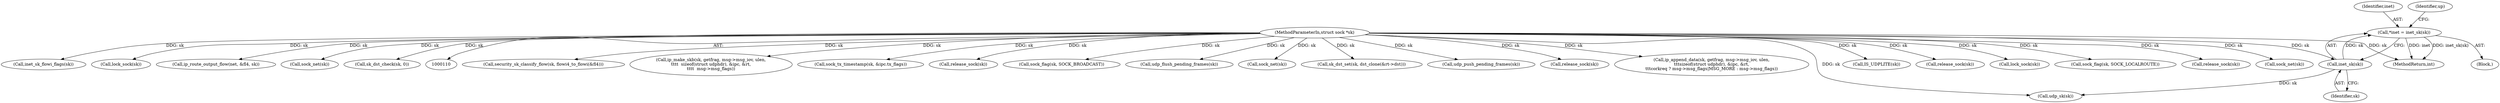 digraph "0_linux_f6d8bd051c391c1c0458a30b2a7abcd939329259_32@pointer" {
"1000117" [label="(Call,*inet = inet_sk(sk))"];
"1000119" [label="(Call,inet_sk(sk))"];
"1000112" [label="(MethodParameterIn,struct sock *sk)"];
"1000559" [label="(Call,security_sk_classify_flow(sk, flowi4_to_flowi(&fl4)))"];
"1000649" [label="(Call,ip_make_skb(sk, getfrag, msg->msg_iov, ulen,\n\t\t\t\t  sizeof(struct udphdr), &ipc, &rt,\n\t\t\t\t  msg->msg_flags))"];
"1000334" [label="(Call,sock_tx_timestamp(sk, &ipc.tx_flags))"];
"1000223" [label="(Call,release_sock(sk))"];
"1000603" [label="(Call,sock_flag(sk, SOCK_BROADCAST))"];
"1000117" [label="(Call,*inet = inet_sk(sk))"];
"1000769" [label="(Call,udp_flush_pending_frames(sk))"];
"1000120" [label="(Identifier,sk)"];
"1000119" [label="(Call,inet_sk(sk))"];
"1000118" [label="(Identifier,inet)"];
"1000824" [label="(Call,sock_net(sk))"];
"1000609" [label="(Call,sk_dst_set(sk, dst_clone(&rt->dst)))"];
"1000777" [label="(Call,udp_push_pending_frames(sk))"];
"1000792" [label="(Call,release_sock(sk))"];
"1000744" [label="(Call,ip_append_data(sk, getfrag, msg->msg_iov, ulen,\n\t\t\tsizeof(struct udphdr), &ipc, &rt,\n\t\t\tcorkreq ? msg->msg_flags|MSG_MORE : msg->msg_flags))"];
"1000124" [label="(Call,udp_sk(sk))"];
"1000153" [label="(Call,IS_UDPLITE(sk))"];
"1000229" [label="(Call,release_sock(sk))"];
"1000207" [label="(Call,lock_sock(sk))"];
"1000461" [label="(Call,sock_flag(sk, SOCK_LOCALROUTE))"];
"1000690" [label="(Call,release_sock(sk))"];
"1000112" [label="(MethodParameterIn,struct sock *sk)"];
"1000850" [label="(MethodReturn,int)"];
"1000115" [label="(Block,)"];
"1000533" [label="(Call,sock_net(sk))"];
"1000550" [label="(Call,inet_sk_flowi_flags(sk))"];
"1000682" [label="(Call,lock_sock(sk))"];
"1000566" [label="(Call,ip_route_output_flow(net, &fl4, sk))"];
"1000352" [label="(Call,sock_net(sk))"];
"1000123" [label="(Identifier,up)"];
"1000521" [label="(Call,sk_dst_check(sk, 0))"];
"1000117" -> "1000115"  [label="AST: "];
"1000117" -> "1000119"  [label="CFG: "];
"1000118" -> "1000117"  [label="AST: "];
"1000119" -> "1000117"  [label="AST: "];
"1000123" -> "1000117"  [label="CFG: "];
"1000117" -> "1000850"  [label="DDG: inet"];
"1000117" -> "1000850"  [label="DDG: inet_sk(sk)"];
"1000119" -> "1000117"  [label="DDG: sk"];
"1000119" -> "1000120"  [label="CFG: "];
"1000120" -> "1000119"  [label="AST: "];
"1000112" -> "1000119"  [label="DDG: sk"];
"1000119" -> "1000124"  [label="DDG: sk"];
"1000112" -> "1000110"  [label="AST: "];
"1000112" -> "1000850"  [label="DDG: sk"];
"1000112" -> "1000124"  [label="DDG: sk"];
"1000112" -> "1000153"  [label="DDG: sk"];
"1000112" -> "1000207"  [label="DDG: sk"];
"1000112" -> "1000223"  [label="DDG: sk"];
"1000112" -> "1000229"  [label="DDG: sk"];
"1000112" -> "1000334"  [label="DDG: sk"];
"1000112" -> "1000352"  [label="DDG: sk"];
"1000112" -> "1000461"  [label="DDG: sk"];
"1000112" -> "1000521"  [label="DDG: sk"];
"1000112" -> "1000533"  [label="DDG: sk"];
"1000112" -> "1000550"  [label="DDG: sk"];
"1000112" -> "1000559"  [label="DDG: sk"];
"1000112" -> "1000566"  [label="DDG: sk"];
"1000112" -> "1000603"  [label="DDG: sk"];
"1000112" -> "1000609"  [label="DDG: sk"];
"1000112" -> "1000649"  [label="DDG: sk"];
"1000112" -> "1000682"  [label="DDG: sk"];
"1000112" -> "1000690"  [label="DDG: sk"];
"1000112" -> "1000744"  [label="DDG: sk"];
"1000112" -> "1000769"  [label="DDG: sk"];
"1000112" -> "1000777"  [label="DDG: sk"];
"1000112" -> "1000792"  [label="DDG: sk"];
"1000112" -> "1000824"  [label="DDG: sk"];
}
